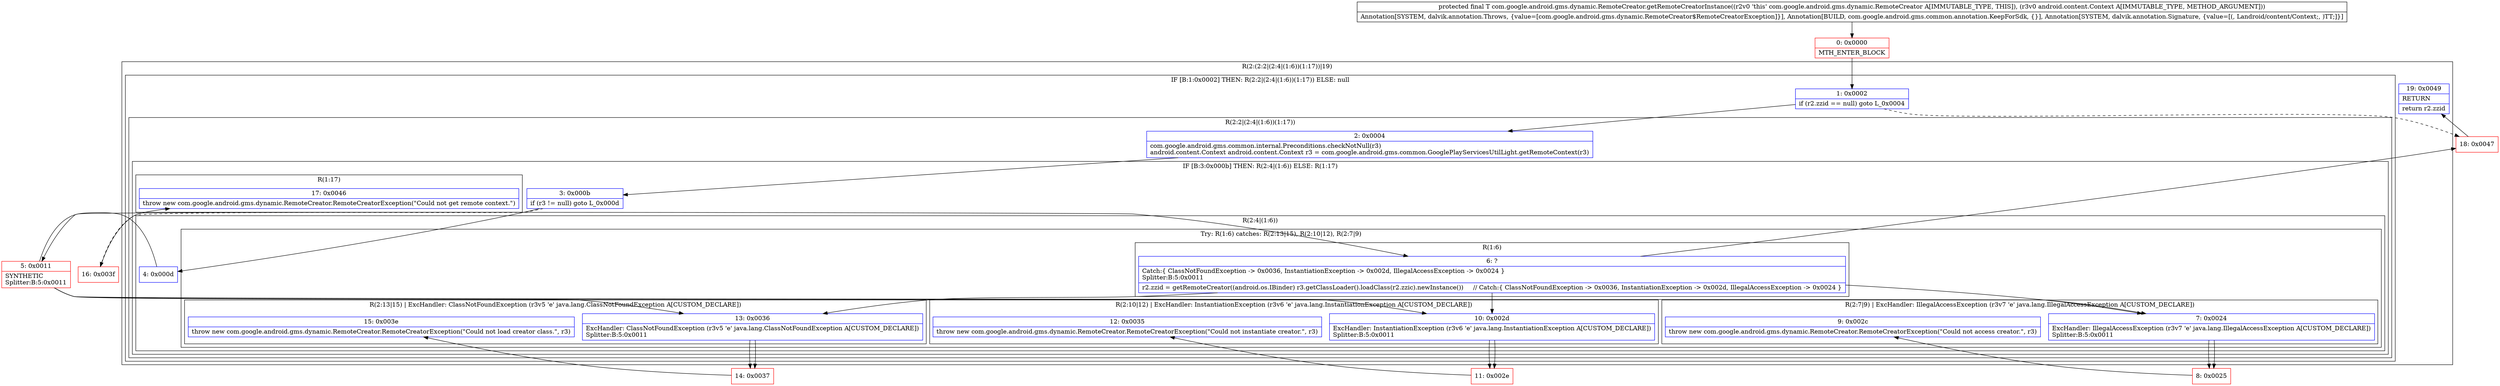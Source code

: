 digraph "CFG forcom.google.android.gms.dynamic.RemoteCreator.getRemoteCreatorInstance(Landroid\/content\/Context;)Ljava\/lang\/Object;" {
subgraph cluster_Region_181353658 {
label = "R(2:(2:2|(2:4|(1:6))(1:17))|19)";
node [shape=record,color=blue];
subgraph cluster_IfRegion_102131643 {
label = "IF [B:1:0x0002] THEN: R(2:2|(2:4|(1:6))(1:17)) ELSE: null";
node [shape=record,color=blue];
Node_1 [shape=record,label="{1\:\ 0x0002|if (r2.zzid == null) goto L_0x0004\l}"];
subgraph cluster_Region_63074589 {
label = "R(2:2|(2:4|(1:6))(1:17))";
node [shape=record,color=blue];
Node_2 [shape=record,label="{2\:\ 0x0004|com.google.android.gms.common.internal.Preconditions.checkNotNull(r3)\landroid.content.Context android.content.Context r3 = com.google.android.gms.common.GooglePlayServicesUtilLight.getRemoteContext(r3)\l}"];
subgraph cluster_IfRegion_1400309955 {
label = "IF [B:3:0x000b] THEN: R(2:4|(1:6)) ELSE: R(1:17)";
node [shape=record,color=blue];
Node_3 [shape=record,label="{3\:\ 0x000b|if (r3 != null) goto L_0x000d\l}"];
subgraph cluster_Region_1278876557 {
label = "R(2:4|(1:6))";
node [shape=record,color=blue];
Node_4 [shape=record,label="{4\:\ 0x000d}"];
subgraph cluster_TryCatchRegion_1016941214 {
label = "Try: R(1:6) catches: R(2:13|15), R(2:10|12), R(2:7|9)";
node [shape=record,color=blue];
subgraph cluster_Region_718655026 {
label = "R(1:6)";
node [shape=record,color=blue];
Node_6 [shape=record,label="{6\:\ ?|Catch:\{ ClassNotFoundException \-\> 0x0036, InstantiationException \-\> 0x002d, IllegalAccessException \-\> 0x0024 \}\lSplitter:B:5:0x0011\l|r2.zzid = getRemoteCreator((android.os.IBinder) r3.getClassLoader().loadClass(r2.zzic).newInstance())     \/\/ Catch:\{ ClassNotFoundException \-\> 0x0036, InstantiationException \-\> 0x002d, IllegalAccessException \-\> 0x0024 \}\l}"];
}
subgraph cluster_Region_1329896283 {
label = "R(2:13|15) | ExcHandler: ClassNotFoundException (r3v5 'e' java.lang.ClassNotFoundException A[CUSTOM_DECLARE])\l";
node [shape=record,color=blue];
Node_13 [shape=record,label="{13\:\ 0x0036|ExcHandler: ClassNotFoundException (r3v5 'e' java.lang.ClassNotFoundException A[CUSTOM_DECLARE])\lSplitter:B:5:0x0011\l}"];
Node_15 [shape=record,label="{15\:\ 0x003e|throw new com.google.android.gms.dynamic.RemoteCreator.RemoteCreatorException(\"Could not load creator class.\", r3)\l}"];
}
subgraph cluster_Region_2061108919 {
label = "R(2:10|12) | ExcHandler: InstantiationException (r3v6 'e' java.lang.InstantiationException A[CUSTOM_DECLARE])\l";
node [shape=record,color=blue];
Node_10 [shape=record,label="{10\:\ 0x002d|ExcHandler: InstantiationException (r3v6 'e' java.lang.InstantiationException A[CUSTOM_DECLARE])\lSplitter:B:5:0x0011\l}"];
Node_12 [shape=record,label="{12\:\ 0x0035|throw new com.google.android.gms.dynamic.RemoteCreator.RemoteCreatorException(\"Could not instantiate creator.\", r3)\l}"];
}
subgraph cluster_Region_1713409042 {
label = "R(2:7|9) | ExcHandler: IllegalAccessException (r3v7 'e' java.lang.IllegalAccessException A[CUSTOM_DECLARE])\l";
node [shape=record,color=blue];
Node_7 [shape=record,label="{7\:\ 0x0024|ExcHandler: IllegalAccessException (r3v7 'e' java.lang.IllegalAccessException A[CUSTOM_DECLARE])\lSplitter:B:5:0x0011\l}"];
Node_9 [shape=record,label="{9\:\ 0x002c|throw new com.google.android.gms.dynamic.RemoteCreator.RemoteCreatorException(\"Could not access creator.\", r3)\l}"];
}
}
}
subgraph cluster_Region_817882098 {
label = "R(1:17)";
node [shape=record,color=blue];
Node_17 [shape=record,label="{17\:\ 0x0046|throw new com.google.android.gms.dynamic.RemoteCreator.RemoteCreatorException(\"Could not get remote context.\")\l}"];
}
}
}
}
Node_19 [shape=record,label="{19\:\ 0x0049|RETURN\l|return r2.zzid\l}"];
}
subgraph cluster_Region_1329896283 {
label = "R(2:13|15) | ExcHandler: ClassNotFoundException (r3v5 'e' java.lang.ClassNotFoundException A[CUSTOM_DECLARE])\l";
node [shape=record,color=blue];
Node_13 [shape=record,label="{13\:\ 0x0036|ExcHandler: ClassNotFoundException (r3v5 'e' java.lang.ClassNotFoundException A[CUSTOM_DECLARE])\lSplitter:B:5:0x0011\l}"];
Node_15 [shape=record,label="{15\:\ 0x003e|throw new com.google.android.gms.dynamic.RemoteCreator.RemoteCreatorException(\"Could not load creator class.\", r3)\l}"];
}
subgraph cluster_Region_2061108919 {
label = "R(2:10|12) | ExcHandler: InstantiationException (r3v6 'e' java.lang.InstantiationException A[CUSTOM_DECLARE])\l";
node [shape=record,color=blue];
Node_10 [shape=record,label="{10\:\ 0x002d|ExcHandler: InstantiationException (r3v6 'e' java.lang.InstantiationException A[CUSTOM_DECLARE])\lSplitter:B:5:0x0011\l}"];
Node_12 [shape=record,label="{12\:\ 0x0035|throw new com.google.android.gms.dynamic.RemoteCreator.RemoteCreatorException(\"Could not instantiate creator.\", r3)\l}"];
}
subgraph cluster_Region_1713409042 {
label = "R(2:7|9) | ExcHandler: IllegalAccessException (r3v7 'e' java.lang.IllegalAccessException A[CUSTOM_DECLARE])\l";
node [shape=record,color=blue];
Node_7 [shape=record,label="{7\:\ 0x0024|ExcHandler: IllegalAccessException (r3v7 'e' java.lang.IllegalAccessException A[CUSTOM_DECLARE])\lSplitter:B:5:0x0011\l}"];
Node_9 [shape=record,label="{9\:\ 0x002c|throw new com.google.android.gms.dynamic.RemoteCreator.RemoteCreatorException(\"Could not access creator.\", r3)\l}"];
}
Node_0 [shape=record,color=red,label="{0\:\ 0x0000|MTH_ENTER_BLOCK\l}"];
Node_5 [shape=record,color=red,label="{5\:\ 0x0011|SYNTHETIC\lSplitter:B:5:0x0011\l}"];
Node_8 [shape=record,color=red,label="{8\:\ 0x0025}"];
Node_11 [shape=record,color=red,label="{11\:\ 0x002e}"];
Node_14 [shape=record,color=red,label="{14\:\ 0x0037}"];
Node_16 [shape=record,color=red,label="{16\:\ 0x003f}"];
Node_18 [shape=record,color=red,label="{18\:\ 0x0047}"];
MethodNode[shape=record,label="{protected final T com.google.android.gms.dynamic.RemoteCreator.getRemoteCreatorInstance((r2v0 'this' com.google.android.gms.dynamic.RemoteCreator A[IMMUTABLE_TYPE, THIS]), (r3v0 android.content.Context A[IMMUTABLE_TYPE, METHOD_ARGUMENT]))  | Annotation[SYSTEM, dalvik.annotation.Throws, \{value=[com.google.android.gms.dynamic.RemoteCreator$RemoteCreatorException]\}], Annotation[BUILD, com.google.android.gms.common.annotation.KeepForSdk, \{\}], Annotation[SYSTEM, dalvik.annotation.Signature, \{value=[(, Landroid\/content\/Context;, )TT;]\}]\l}"];
MethodNode -> Node_0;
Node_1 -> Node_2;
Node_1 -> Node_18[style=dashed];
Node_2 -> Node_3;
Node_3 -> Node_4;
Node_3 -> Node_16[style=dashed];
Node_4 -> Node_5;
Node_6 -> Node_13;
Node_6 -> Node_10;
Node_6 -> Node_7;
Node_6 -> Node_18;
Node_13 -> Node_14;
Node_10 -> Node_11;
Node_7 -> Node_8;
Node_13 -> Node_14;
Node_10 -> Node_11;
Node_7 -> Node_8;
Node_0 -> Node_1;
Node_5 -> Node_6;
Node_5 -> Node_13;
Node_5 -> Node_10;
Node_5 -> Node_7;
Node_8 -> Node_9;
Node_11 -> Node_12;
Node_14 -> Node_15;
Node_16 -> Node_17;
Node_18 -> Node_19;
}

